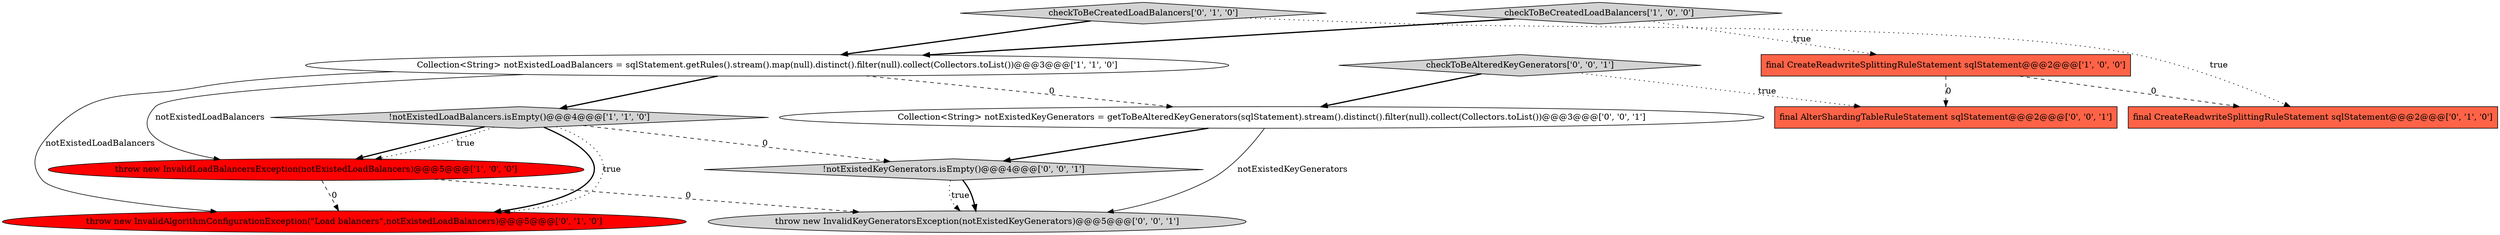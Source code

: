 digraph {
7 [style = filled, label = "checkToBeCreatedLoadBalancers['0', '1', '0']", fillcolor = lightgray, shape = diamond image = "AAA0AAABBB2BBB"];
9 [style = filled, label = "checkToBeAlteredKeyGenerators['0', '0', '1']", fillcolor = lightgray, shape = diamond image = "AAA0AAABBB3BBB"];
1 [style = filled, label = "Collection<String> notExistedLoadBalancers = sqlStatement.getRules().stream().map(null).distinct().filter(null).collect(Collectors.toList())@@@3@@@['1', '1', '0']", fillcolor = white, shape = ellipse image = "AAA0AAABBB1BBB"];
8 [style = filled, label = "throw new InvalidKeyGeneratorsException(notExistedKeyGenerators)@@@5@@@['0', '0', '1']", fillcolor = lightgray, shape = ellipse image = "AAA0AAABBB3BBB"];
12 [style = filled, label = "!notExistedKeyGenerators.isEmpty()@@@4@@@['0', '0', '1']", fillcolor = lightgray, shape = diamond image = "AAA0AAABBB3BBB"];
6 [style = filled, label = "throw new InvalidAlgorithmConfigurationException(\"Load balancers\",notExistedLoadBalancers)@@@5@@@['0', '1', '0']", fillcolor = red, shape = ellipse image = "AAA1AAABBB2BBB"];
10 [style = filled, label = "final AlterShardingTableRuleStatement sqlStatement@@@2@@@['0', '0', '1']", fillcolor = tomato, shape = box image = "AAA0AAABBB3BBB"];
11 [style = filled, label = "Collection<String> notExistedKeyGenerators = getToBeAlteredKeyGenerators(sqlStatement).stream().distinct().filter(null).collect(Collectors.toList())@@@3@@@['0', '0', '1']", fillcolor = white, shape = ellipse image = "AAA0AAABBB3BBB"];
2 [style = filled, label = "throw new InvalidLoadBalancersException(notExistedLoadBalancers)@@@5@@@['1', '0', '0']", fillcolor = red, shape = ellipse image = "AAA1AAABBB1BBB"];
3 [style = filled, label = "final CreateReadwriteSplittingRuleStatement sqlStatement@@@2@@@['1', '0', '0']", fillcolor = tomato, shape = box image = "AAA1AAABBB1BBB"];
0 [style = filled, label = "!notExistedLoadBalancers.isEmpty()@@@4@@@['1', '1', '0']", fillcolor = lightgray, shape = diamond image = "AAA0AAABBB1BBB"];
5 [style = filled, label = "final CreateReadwriteSplittingRuleStatement sqlStatement@@@2@@@['0', '1', '0']", fillcolor = tomato, shape = box image = "AAA1AAABBB2BBB"];
4 [style = filled, label = "checkToBeCreatedLoadBalancers['1', '0', '0']", fillcolor = lightgray, shape = diamond image = "AAA0AAABBB1BBB"];
3->5 [style = dashed, label="0"];
7->1 [style = bold, label=""];
1->6 [style = solid, label="notExistedLoadBalancers"];
9->11 [style = bold, label=""];
0->6 [style = bold, label=""];
12->8 [style = dotted, label="true"];
0->2 [style = bold, label=""];
11->12 [style = bold, label=""];
1->0 [style = bold, label=""];
1->2 [style = solid, label="notExistedLoadBalancers"];
0->12 [style = dashed, label="0"];
0->6 [style = dotted, label="true"];
2->8 [style = dashed, label="0"];
7->5 [style = dotted, label="true"];
4->3 [style = dotted, label="true"];
12->8 [style = bold, label=""];
1->11 [style = dashed, label="0"];
2->6 [style = dashed, label="0"];
4->1 [style = bold, label=""];
3->10 [style = dashed, label="0"];
11->8 [style = solid, label="notExistedKeyGenerators"];
0->2 [style = dotted, label="true"];
9->10 [style = dotted, label="true"];
}

